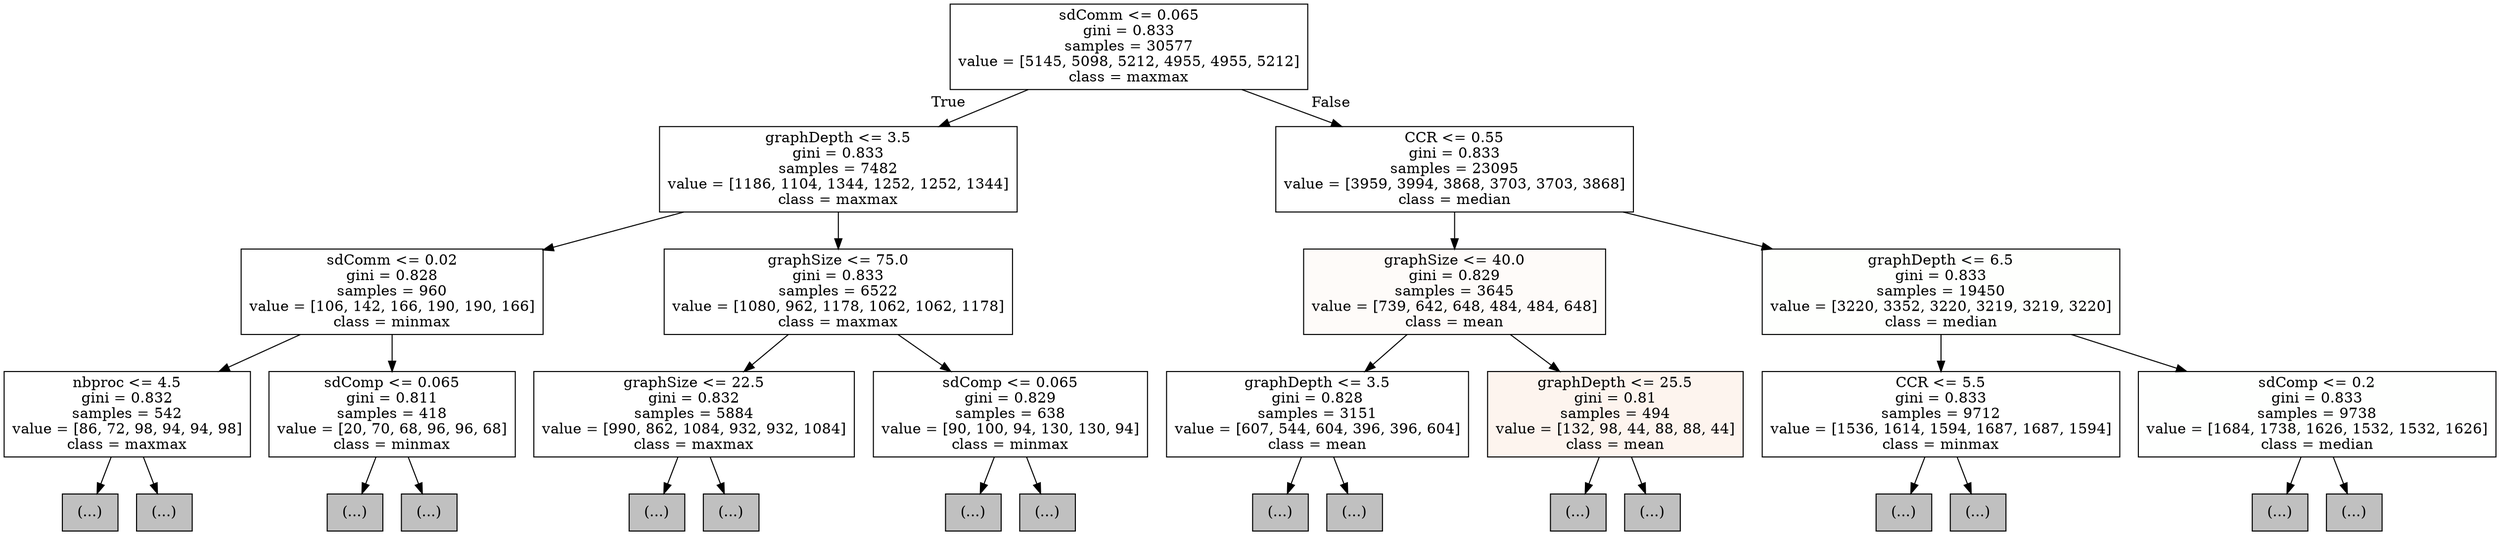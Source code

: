 digraph Tree {
node [shape=box, style="filled", color="black"] ;
0 [label="sdComm <= 0.065\ngini = 0.833\nsamples = 30577\nvalue = [5145, 5098, 5212, 4955, 4955, 5212]\nclass = maxmax", fillcolor="#ffffff"] ;
1 [label="graphDepth <= 3.5\ngini = 0.833\nsamples = 7482\nvalue = [1186, 1104, 1344, 1252, 1252, 1344]\nclass = maxmax", fillcolor="#ffffff"] ;
0 -> 1 [labeldistance=2.5, labelangle=45, headlabel="True"] ;
2 [label="sdComm <= 0.02\ngini = 0.828\nsamples = 960\nvalue = [106, 142, 166, 190, 190, 166]\nclass = minmax", fillcolor="#ffffff"] ;
1 -> 2 ;
3 [label="nbproc <= 4.5\ngini = 0.832\nsamples = 542\nvalue = [86, 72, 98, 94, 94, 98]\nclass = maxmax", fillcolor="#ffffff"] ;
2 -> 3 ;
4 [label="(...)", fillcolor="#C0C0C0"] ;
3 -> 4 ;
9 [label="(...)", fillcolor="#C0C0C0"] ;
3 -> 9 ;
14 [label="sdComp <= 0.065\ngini = 0.811\nsamples = 418\nvalue = [20, 70, 68, 96, 96, 68]\nclass = minmax", fillcolor="#ffffff"] ;
2 -> 14 ;
15 [label="(...)", fillcolor="#C0C0C0"] ;
14 -> 15 ;
20 [label="(...)", fillcolor="#C0C0C0"] ;
14 -> 20 ;
23 [label="graphSize <= 75.0\ngini = 0.833\nsamples = 6522\nvalue = [1080, 962, 1178, 1062, 1062, 1178]\nclass = maxmax", fillcolor="#ffffff"] ;
1 -> 23 ;
24 [label="graphSize <= 22.5\ngini = 0.832\nsamples = 5884\nvalue = [990, 862, 1084, 932, 932, 1084]\nclass = maxmax", fillcolor="#ffffff"] ;
23 -> 24 ;
25 [label="(...)", fillcolor="#C0C0C0"] ;
24 -> 25 ;
48 [label="(...)", fillcolor="#C0C0C0"] ;
24 -> 48 ;
139 [label="sdComp <= 0.065\ngini = 0.829\nsamples = 638\nvalue = [90, 100, 94, 130, 130, 94]\nclass = minmax", fillcolor="#ffffff"] ;
23 -> 139 ;
140 [label="(...)", fillcolor="#C0C0C0"] ;
139 -> 140 ;
171 [label="(...)", fillcolor="#C0C0C0"] ;
139 -> 171 ;
180 [label="CCR <= 0.55\ngini = 0.833\nsamples = 23095\nvalue = [3959, 3994, 3868, 3703, 3703, 3868]\nclass = median", fillcolor="#ffffff"] ;
0 -> 180 [labeldistance=2.5, labelangle=-45, headlabel="False"] ;
181 [label="graphSize <= 40.0\ngini = 0.829\nsamples = 3645\nvalue = [739, 642, 648, 484, 484, 648]\nclass = mean", fillcolor="#fefbf9"] ;
180 -> 181 ;
182 [label="graphDepth <= 3.5\ngini = 0.828\nsamples = 3151\nvalue = [607, 544, 604, 396, 396, 604]\nclass = mean", fillcolor="#ffffff"] ;
181 -> 182 ;
183 [label="(...)", fillcolor="#C0C0C0"] ;
182 -> 183 ;
192 [label="(...)", fillcolor="#C0C0C0"] ;
182 -> 192 ;
227 [label="graphDepth <= 25.5\ngini = 0.81\nsamples = 494\nvalue = [132, 98, 44, 88, 88, 44]\nclass = mean", fillcolor="#fdf4ee"] ;
181 -> 227 ;
228 [label="(...)", fillcolor="#C0C0C0"] ;
227 -> 228 ;
257 [label="(...)", fillcolor="#C0C0C0"] ;
227 -> 257 ;
268 [label="graphDepth <= 6.5\ngini = 0.833\nsamples = 19450\nvalue = [3220, 3352, 3220, 3219, 3219, 3220]\nclass = median", fillcolor="#fefffd"] ;
180 -> 268 ;
269 [label="CCR <= 5.5\ngini = 0.833\nsamples = 9712\nvalue = [1536, 1614, 1594, 1687, 1687, 1594]\nclass = minmax", fillcolor="#ffffff"] ;
268 -> 269 ;
270 [label="(...)", fillcolor="#C0C0C0"] ;
269 -> 270 ;
377 [label="(...)", fillcolor="#C0C0C0"] ;
269 -> 377 ;
478 [label="sdComp <= 0.2\ngini = 0.833\nsamples = 9738\nvalue = [1684, 1738, 1626, 1532, 1532, 1626]\nclass = median", fillcolor="#fefffe"] ;
268 -> 478 ;
479 [label="(...)", fillcolor="#C0C0C0"] ;
478 -> 479 ;
536 [label="(...)", fillcolor="#C0C0C0"] ;
478 -> 536 ;
}